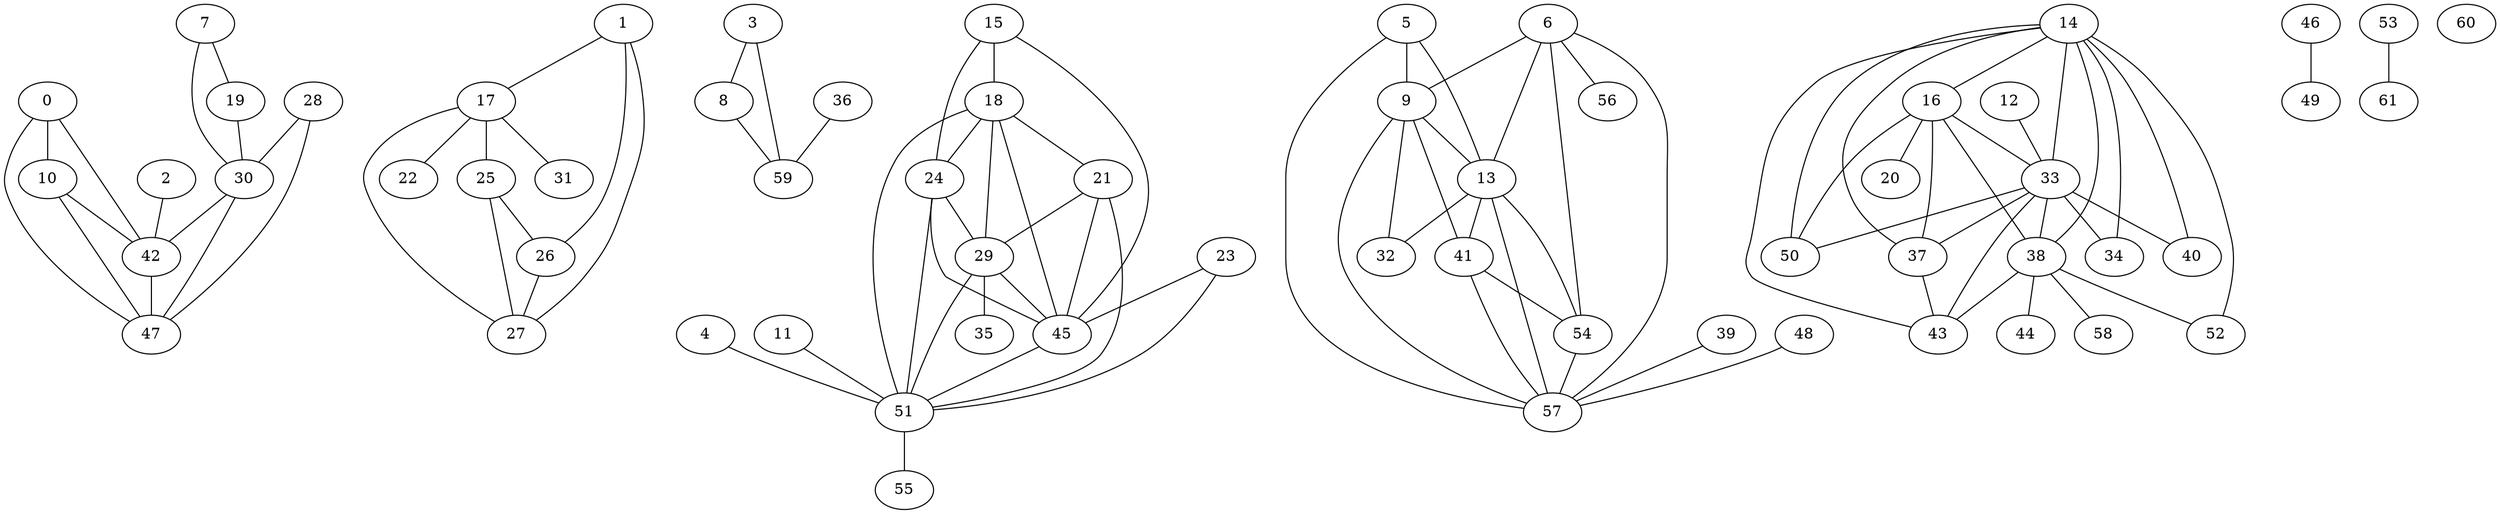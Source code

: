 graph {
	0 -- 10
	0 -- 42
	0 -- 47
	1 -- 17
	1 -- 26
	1 -- 27
	2 -- 42
	3 -- 8
	3 -- 59
	4 -- 51
	5 -- 9
	5 -- 13
	5 -- 57
	6 -- 9
	6 -- 13
	6 -- 54
	6 -- 56
	6 -- 57
	7 -- 19
	7 -- 30
	8 -- 59
	9 -- 13
	9 -- 32
	9 -- 41
	9 -- 57
	10 -- 42
	10 -- 47
	11 -- 51
	12 -- 33
	13 -- 32
	13 -- 41
	13 -- 54
	13 -- 57
	14 -- 16
	14 -- 33
	14 -- 34
	14 -- 37
	14 -- 38
	14 -- 40
	14 -- 43
	14 -- 50
	14 -- 52
	15 -- 18
	15 -- 24
	15 -- 45
	16 -- 20
	16 -- 33
	16 -- 37
	16 -- 38
	16 -- 50
	17 -- 22
	17 -- 25
	17 -- 27
	17 -- 31
	18 -- 21
	18 -- 24
	18 -- 29
	18 -- 45
	18 -- 51
	19 -- 30
	21 -- 29
	21 -- 45
	21 -- 51
	23 -- 45
	23 -- 51
	24 -- 29
	24 -- 45
	24 -- 51
	25 -- 26
	25 -- 27
	26 -- 27
	28 -- 30
	28 -- 47
	29 -- 35
	29 -- 45
	29 -- 51
	30 -- 42
	30 -- 47
	33 -- 34
	33 -- 37
	33 -- 38
	33 -- 40
	33 -- 43
	33 -- 50
	36 -- 59
	37 -- 43
	38 -- 43
	38 -- 44
	38 -- 52
	38 -- 58
	39 -- 57
	41 -- 54
	41 -- 57
	42 -- 47
	45 -- 51
	46 -- 49
	48 -- 57
	51 -- 55
	53 -- 61
	54 -- 57
	60
}
